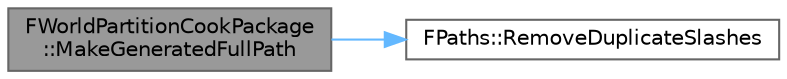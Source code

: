 digraph "FWorldPartitionCookPackage::MakeGeneratedFullPath"
{
 // INTERACTIVE_SVG=YES
 // LATEX_PDF_SIZE
  bgcolor="transparent";
  edge [fontname=Helvetica,fontsize=10,labelfontname=Helvetica,labelfontsize=10];
  node [fontname=Helvetica,fontsize=10,shape=box,height=0.2,width=0.4];
  rankdir="LR";
  Node1 [id="Node000001",label="FWorldPartitionCookPackage\l::MakeGeneratedFullPath",height=0.2,width=0.4,color="gray40", fillcolor="grey60", style="filled", fontcolor="black",tooltip=" "];
  Node1 -> Node2 [id="edge1_Node000001_Node000002",color="steelblue1",style="solid",tooltip=" "];
  Node2 [id="Node000002",label="FPaths::RemoveDuplicateSlashes",height=0.2,width=0.4,color="grey40", fillcolor="white", style="filled",URL="$df/d4c/classFPaths.html#a97992edb55d73b820fa8fb19b5324984",tooltip="Removes duplicate slashes in paths."];
}
